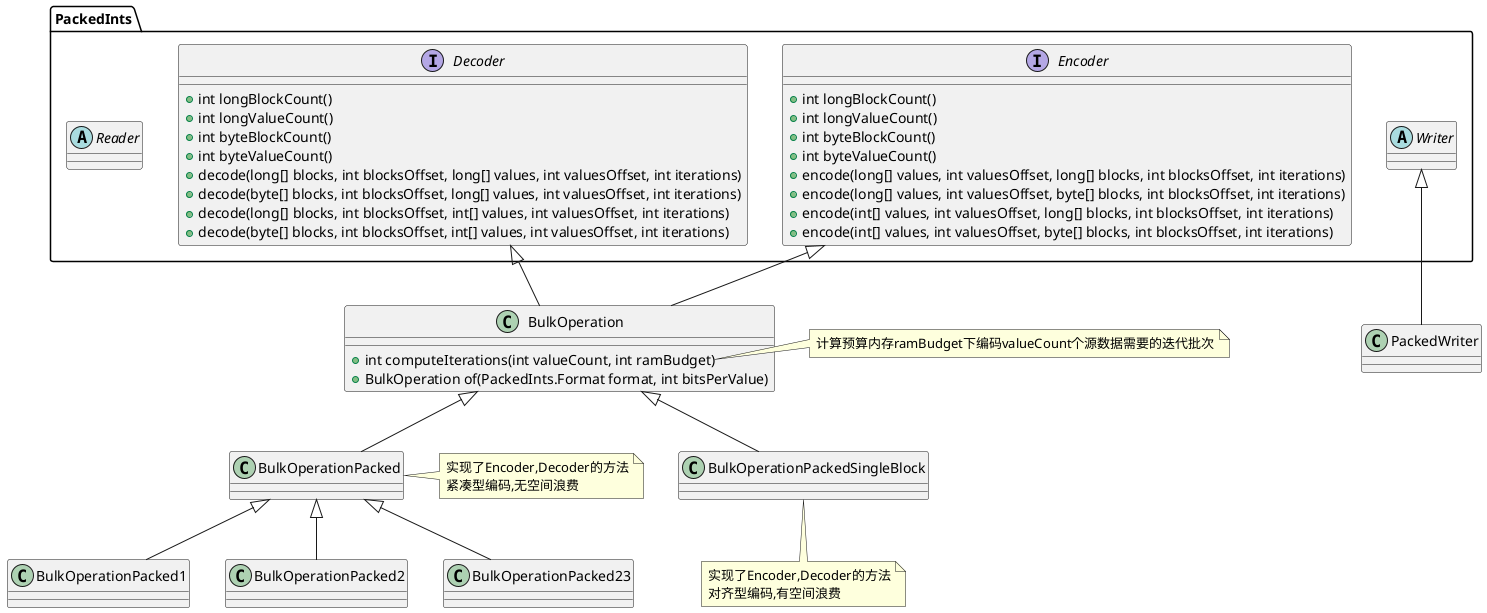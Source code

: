 @startuml
'https://plantuml.com/class-diagram

interface PackedInts.Decoder
interface PackedInts.Encoder
abstract  PackedInts.Writer
abstract  PackedInts.Reader
class PackedWriter
abstract class BulkOperation
class BulkOperationPacked
class BulkOperationPacked1
class BulkOperationPacked2
class BulkOperationPacked23
class BulkOperationPackedSingleBlock
PackedInts.Decoder<|-- BulkOperation
PackedInts.Encoder<|-- BulkOperation

PackedInts.Writer<|-- PackedWriter

BulkOperation<|-- BulkOperationPacked
BulkOperationPacked<|-- BulkOperationPacked1
BulkOperationPacked<|-- BulkOperationPacked2
BulkOperationPacked<|-- BulkOperationPacked23
BulkOperation<|-- BulkOperationPackedSingleBlock

interface PackedInts.Decoder{
+ int longBlockCount()
+ int longValueCount()
+ int byteBlockCount()
+ int byteValueCount()
+ decode(long[] blocks, int blocksOffset, long[] values, int valuesOffset, int iterations)
+ decode(byte[] blocks, int blocksOffset, long[] values, int valuesOffset, int iterations)
+ decode(long[] blocks, int blocksOffset, int[] values, int valuesOffset, int iterations)
+ decode(byte[] blocks, int blocksOffset, int[] values, int valuesOffset, int iterations)
}

interface PackedInts.Encoder{
+ int longBlockCount()
+ int longValueCount()
+ int byteBlockCount()
+ int byteValueCount()
+ encode(long[] values, int valuesOffset, long[] blocks, int blocksOffset, int iterations)
+ encode(long[] values, int valuesOffset, byte[] blocks, int blocksOffset, int iterations)
+ encode(int[] values, int valuesOffset, long[] blocks, int blocksOffset, int iterations)
+ encode(int[] values, int valuesOffset, byte[] blocks, int blocksOffset, int iterations)
}

class BulkOperation{
+ int computeIterations(int valueCount, int ramBudget)
+ BulkOperation of(PackedInts.Format format, int bitsPerValue)
}
note right of BulkOperation::computeIterations
  计算预算内存ramBudget下编码valueCount个源数据需要的迭代批次
end note

class BulkOperationPacked{

}
note right: 实现了Encoder,Decoder的方法\n紧凑型编码,无空间浪费

class BulkOperationPackedSingleBlock{
}
note bottom: 实现了Encoder,Decoder的方法\n对齐型编码,有空间浪费
@enduml